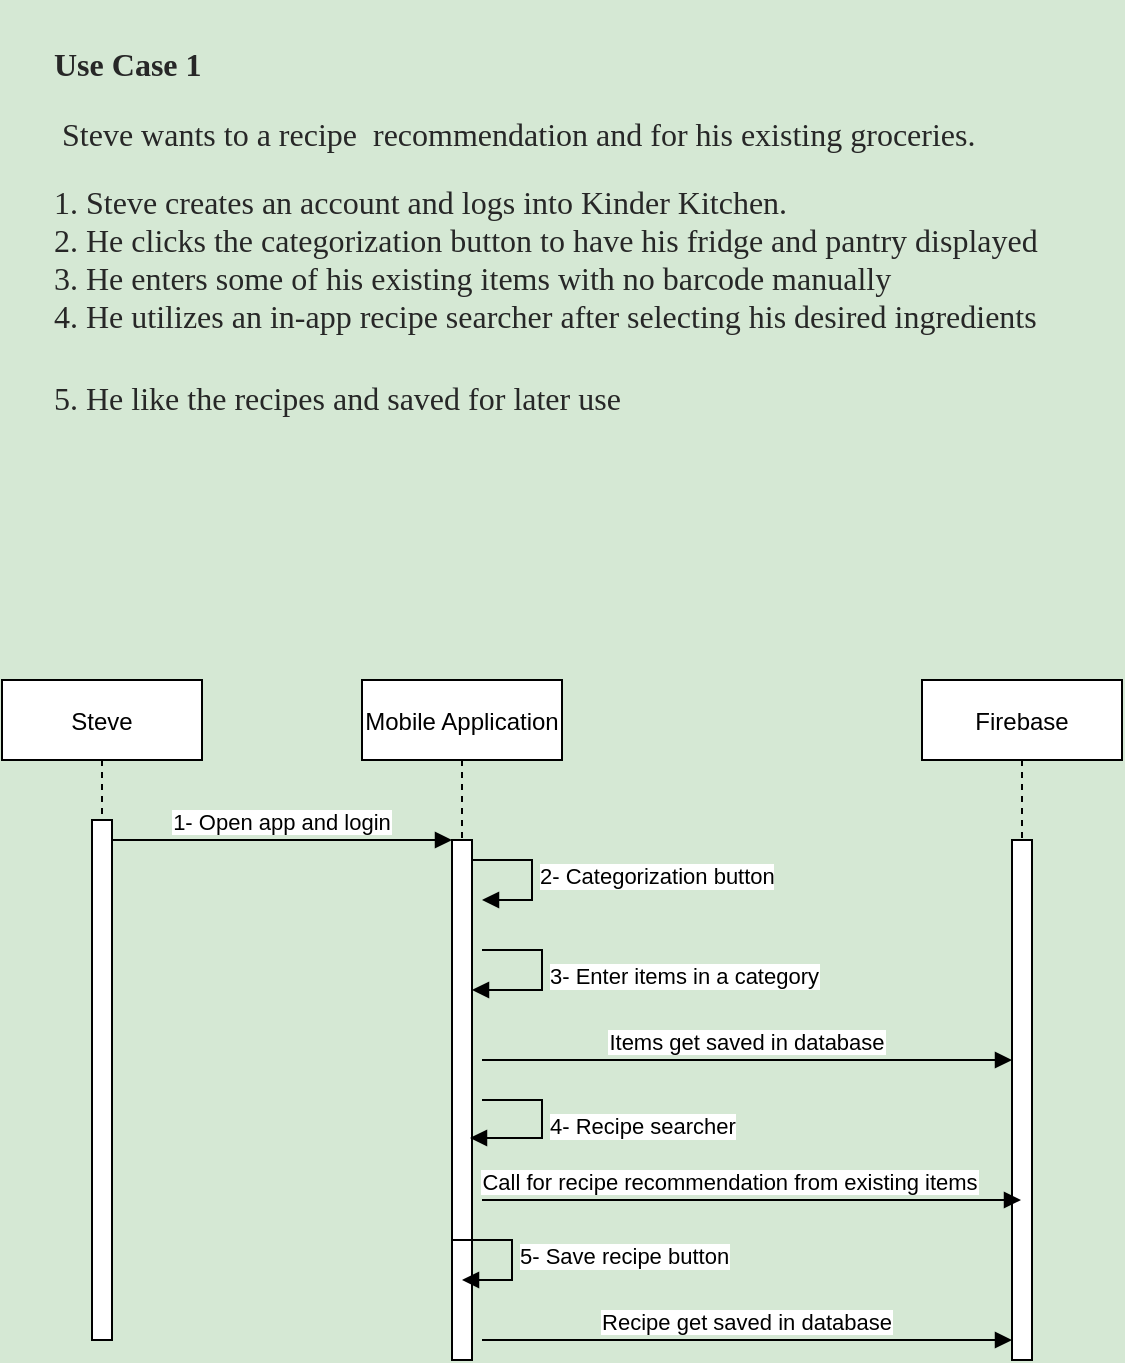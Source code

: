 <mxfile version="16.5.6" type="github">
  <diagram id="kgpKYQtTHZ0yAKxKKP6v" name="Page-1">
    <mxGraphModel dx="1673" dy="896" grid="1" gridSize="10" guides="1" tooltips="1" connect="1" arrows="1" fold="1" page="1" pageScale="1" pageWidth="850" pageHeight="1100" background="#D5E8D4" math="0" shadow="0">
      <root>
        <mxCell id="0" />
        <mxCell id="1" parent="0" />
        <mxCell id="3nuBFxr9cyL0pnOWT2aG-1" value=":Object" style="shape=umlLifeline;perimeter=lifelinePerimeter;container=1;collapsible=0;recursiveResize=0;rounded=0;shadow=0;strokeWidth=1;" parent="1" vertex="1">
          <mxGeometry x="170" y="430" width="100" height="300" as="geometry" />
        </mxCell>
        <mxCell id="3nuBFxr9cyL0pnOWT2aG-2" value="" style="points=[];perimeter=orthogonalPerimeter;rounded=0;shadow=0;strokeWidth=1;" parent="3nuBFxr9cyL0pnOWT2aG-1" vertex="1">
          <mxGeometry x="45" y="70" width="10" height="190" as="geometry" />
        </mxCell>
        <mxCell id="3nuBFxr9cyL0pnOWT2aG-5" value=":Object" style="shape=umlLifeline;perimeter=lifelinePerimeter;container=1;collapsible=0;recursiveResize=0;rounded=0;shadow=0;strokeWidth=1;" parent="1" vertex="1">
          <mxGeometry x="350" y="430" width="100" height="300" as="geometry" />
        </mxCell>
        <mxCell id="3nuBFxr9cyL0pnOWT2aG-6" value="" style="points=[];perimeter=orthogonalPerimeter;rounded=0;shadow=0;strokeWidth=1;" parent="3nuBFxr9cyL0pnOWT2aG-5" vertex="1">
          <mxGeometry x="45" y="80" width="10" height="160" as="geometry" />
        </mxCell>
        <mxCell id="FQ0F1-FjqKV5PCn2Tg_A-1" value="Steve " style="shape=umlLifeline;perimeter=lifelinePerimeter;container=1;collapsible=0;recursiveResize=0;rounded=0;shadow=0;strokeWidth=1;" vertex="1" parent="1">
          <mxGeometry x="170" y="430" width="100" height="330" as="geometry" />
        </mxCell>
        <mxCell id="FQ0F1-FjqKV5PCn2Tg_A-2" value="" style="points=[];perimeter=orthogonalPerimeter;rounded=0;shadow=0;strokeWidth=1;" vertex="1" parent="FQ0F1-FjqKV5PCn2Tg_A-1">
          <mxGeometry x="45" y="70" width="10" height="260" as="geometry" />
        </mxCell>
        <mxCell id="FQ0F1-FjqKV5PCn2Tg_A-5" value="Mobile Application" style="shape=umlLifeline;perimeter=lifelinePerimeter;container=1;collapsible=0;recursiveResize=0;rounded=0;shadow=0;strokeWidth=1;" vertex="1" parent="1">
          <mxGeometry x="350" y="430" width="100" height="340" as="geometry" />
        </mxCell>
        <mxCell id="FQ0F1-FjqKV5PCn2Tg_A-6" value="" style="points=[];perimeter=orthogonalPerimeter;rounded=0;shadow=0;strokeWidth=1;" vertex="1" parent="FQ0F1-FjqKV5PCn2Tg_A-5">
          <mxGeometry x="45" y="80" width="10" height="260" as="geometry" />
        </mxCell>
        <mxCell id="FQ0F1-FjqKV5PCn2Tg_A-15" value="2- Categorization button" style="edgeStyle=orthogonalEdgeStyle;html=1;align=left;spacingLeft=2;endArrow=block;rounded=0;entryX=1;entryY=0;" edge="1" parent="FQ0F1-FjqKV5PCn2Tg_A-5">
          <mxGeometry relative="1" as="geometry">
            <mxPoint x="55" y="90" as="sourcePoint" />
            <Array as="points">
              <mxPoint x="85" y="90" />
            </Array>
            <mxPoint x="60" y="110" as="targetPoint" />
          </mxGeometry>
        </mxCell>
        <mxCell id="FQ0F1-FjqKV5PCn2Tg_A-18" value="3- Enter items in a category" style="edgeStyle=orthogonalEdgeStyle;html=1;align=left;spacingLeft=2;endArrow=block;rounded=0;entryX=1;entryY=0;" edge="1" parent="FQ0F1-FjqKV5PCn2Tg_A-5">
          <mxGeometry relative="1" as="geometry">
            <mxPoint x="60" y="135" as="sourcePoint" />
            <Array as="points">
              <mxPoint x="90" y="135" />
            </Array>
            <mxPoint x="55" y="155" as="targetPoint" />
          </mxGeometry>
        </mxCell>
        <mxCell id="FQ0F1-FjqKV5PCn2Tg_A-24" value="4- Recipe searcher" style="edgeStyle=orthogonalEdgeStyle;html=1;align=left;spacingLeft=2;endArrow=block;rounded=0;" edge="1" parent="FQ0F1-FjqKV5PCn2Tg_A-5">
          <mxGeometry relative="1" as="geometry">
            <mxPoint x="60" y="210" as="sourcePoint" />
            <Array as="points">
              <mxPoint x="90" y="210" />
              <mxPoint x="90" y="229" />
              <mxPoint x="54" y="229" />
            </Array>
            <mxPoint x="54" y="229" as="targetPoint" />
          </mxGeometry>
        </mxCell>
        <mxCell id="FQ0F1-FjqKV5PCn2Tg_A-27" value="5- Save recipe button" style="edgeStyle=orthogonalEdgeStyle;html=1;align=left;spacingLeft=2;endArrow=block;rounded=0;entryX=1;entryY=0;" edge="1" parent="FQ0F1-FjqKV5PCn2Tg_A-5">
          <mxGeometry relative="1" as="geometry">
            <mxPoint x="45" y="280" as="sourcePoint" />
            <Array as="points">
              <mxPoint x="75" y="280" />
            </Array>
            <mxPoint x="50" y="300" as="targetPoint" />
          </mxGeometry>
        </mxCell>
        <mxCell id="FQ0F1-FjqKV5PCn2Tg_A-8" value="1- Open app and login" style="verticalAlign=bottom;endArrow=block;entryX=0;entryY=0;shadow=0;strokeWidth=1;" edge="1" parent="1" source="FQ0F1-FjqKV5PCn2Tg_A-2" target="FQ0F1-FjqKV5PCn2Tg_A-6">
          <mxGeometry relative="1" as="geometry">
            <mxPoint x="325" y="510" as="sourcePoint" />
          </mxGeometry>
        </mxCell>
        <mxCell id="FQ0F1-FjqKV5PCn2Tg_A-11" value="Firebase" style="shape=umlLifeline;perimeter=lifelinePerimeter;container=1;collapsible=0;recursiveResize=0;rounded=0;shadow=0;strokeWidth=1;" vertex="1" parent="1">
          <mxGeometry x="630" y="430" width="100" height="340" as="geometry" />
        </mxCell>
        <mxCell id="FQ0F1-FjqKV5PCn2Tg_A-12" value="" style="points=[];perimeter=orthogonalPerimeter;rounded=0;shadow=0;strokeWidth=1;" vertex="1" parent="FQ0F1-FjqKV5PCn2Tg_A-11">
          <mxGeometry x="45" y="80" width="10" height="260" as="geometry" />
        </mxCell>
        <mxCell id="FQ0F1-FjqKV5PCn2Tg_A-22" value="Items get saved in database" style="verticalAlign=bottom;endArrow=block;shadow=0;strokeWidth=1;" edge="1" parent="1" target="FQ0F1-FjqKV5PCn2Tg_A-12">
          <mxGeometry relative="1" as="geometry">
            <mxPoint x="410" y="620.0" as="sourcePoint" />
            <mxPoint x="580" y="620.0" as="targetPoint" />
            <Array as="points">
              <mxPoint x="495" y="620" />
              <mxPoint x="620" y="620" />
            </Array>
          </mxGeometry>
        </mxCell>
        <mxCell id="FQ0F1-FjqKV5PCn2Tg_A-25" value="Call for recipe recommendation from existing items" style="verticalAlign=bottom;endArrow=block;shadow=0;strokeWidth=1;" edge="1" parent="1" target="FQ0F1-FjqKV5PCn2Tg_A-11">
          <mxGeometry x="-0.081" relative="1" as="geometry">
            <mxPoint x="410" y="690.0" as="sourcePoint" />
            <mxPoint x="595" y="680" as="targetPoint" />
            <Array as="points">
              <mxPoint x="495" y="690" />
            </Array>
            <mxPoint as="offset" />
          </mxGeometry>
        </mxCell>
        <mxCell id="FQ0F1-FjqKV5PCn2Tg_A-29" value="Recipe get saved in database" style="verticalAlign=bottom;endArrow=block;shadow=0;strokeWidth=1;" edge="1" parent="1">
          <mxGeometry relative="1" as="geometry">
            <mxPoint x="410" y="760.0" as="sourcePoint" />
            <mxPoint x="675" y="760" as="targetPoint" />
            <Array as="points">
              <mxPoint x="495" y="760" />
            </Array>
          </mxGeometry>
        </mxCell>
        <mxCell id="FQ0F1-FjqKV5PCn2Tg_A-30" value="&lt;b style=&quot;font-weight: normal&quot; id=&quot;docs-internal-guid-3b4e3c44-7fff-01d4-9af1-9efc62a6b92f&quot;&gt;&lt;p dir=&quot;ltr&quot; style=&quot;line-height: 1.2 ; text-align: justify ; margin-top: 12pt ; margin-bottom: 12pt&quot;&gt;&lt;span style=&quot;font-size: 12pt ; font-family: &amp;#34;times new roman&amp;#34; ; color: rgb(39 , 39 , 39) ; background-color: transparent ; font-weight: 700 ; font-style: normal ; font-variant: normal ; text-decoration: none ; vertical-align: baseline&quot;&gt;&lt;span style=&quot;white-space: pre&quot;&gt;	&lt;/span&gt;&lt;span style=&quot;white-space: pre&quot;&gt;	&lt;/span&gt;&lt;span style=&quot;white-space: pre&quot;&gt;	&lt;/span&gt;&lt;span style=&quot;white-space: pre&quot;&gt;	&lt;/span&gt;&lt;span style=&quot;white-space: pre&quot;&gt;	&lt;/span&gt;&lt;span style=&quot;white-space: pre&quot;&gt;	&lt;/span&gt;Use Case 1&amp;nbsp;&lt;/span&gt;&lt;/p&gt;&lt;p dir=&quot;ltr&quot; style=&quot;line-height: 1.2 ; margin-top: 0pt ; margin-bottom: 0pt&quot;&gt;&lt;span style=&quot;font-size: 12pt ; font-family: &amp;#34;times new roman&amp;#34; ; color: rgb(39 , 39 , 39) ; background-color: transparent ; font-weight: 400 ; font-style: normal ; font-variant: normal ; text-decoration: none ; vertical-align: baseline&quot;&gt;&amp;nbsp; &amp;nbsp; &amp;nbsp; &amp;nbsp;Steve wants to a recipe&amp;nbsp; recommendation and for his existing groceries.&lt;/span&gt;&lt;/p&gt;&lt;br&gt;&lt;ol style=&quot;margin-top: 0 ; margin-bottom: 0&quot;&gt;&lt;li dir=&quot;ltr&quot; style=&quot;list-style-type: decimal ; font-size: 12pt ; font-family: &amp;#34;times new roman&amp;#34; ; color: rgb(39 , 39 , 39) ; background-color: transparent ; font-weight: 400 ; font-style: normal ; font-variant: normal ; text-decoration: none ; vertical-align: baseline&quot;&gt;&lt;p dir=&quot;ltr&quot; style=&quot;line-height: 1.2 ; margin-top: 0pt ; margin-bottom: 0pt&quot;&gt;&lt;span style=&quot;font-size: 12pt ; font-family: &amp;#34;times new roman&amp;#34; ; color: rgb(39 , 39 , 39) ; background-color: transparent ; font-weight: 400 ; font-style: normal ; font-variant: normal ; text-decoration: none ; vertical-align: baseline&quot;&gt;Steve creates an account and logs into Kinder Kitchen.&lt;/span&gt;&lt;/p&gt;&lt;/li&gt;&lt;li dir=&quot;ltr&quot; style=&quot;list-style-type: decimal ; font-size: 12pt ; font-family: &amp;#34;times new roman&amp;#34; ; color: rgb(39 , 39 , 39) ; background-color: transparent ; font-weight: 400 ; font-style: normal ; font-variant: normal ; text-decoration: none ; vertical-align: baseline&quot;&gt;&lt;p dir=&quot;ltr&quot; style=&quot;line-height: 1.2 ; margin-top: 0pt ; margin-bottom: 0pt&quot;&gt;&lt;span style=&quot;font-size: 12pt ; font-family: &amp;#34;times new roman&amp;#34; ; color: rgb(39 , 39 , 39) ; background-color: transparent ; font-weight: 400 ; font-style: normal ; font-variant: normal ; text-decoration: none ; vertical-align: baseline&quot;&gt;He clicks the categorization button to have his fridge and pantry displayed&lt;/span&gt;&lt;/p&gt;&lt;/li&gt;&lt;li dir=&quot;ltr&quot; style=&quot;list-style-type: decimal ; font-size: 12pt ; font-family: &amp;#34;times new roman&amp;#34; ; color: rgb(39 , 39 , 39) ; background-color: transparent ; font-weight: 400 ; font-style: normal ; font-variant: normal ; text-decoration: none ; vertical-align: baseline&quot;&gt;&lt;p dir=&quot;ltr&quot; style=&quot;line-height: 1.2 ; margin-top: 0pt ; margin-bottom: 0pt&quot;&gt;&lt;span style=&quot;font-size: 12pt ; font-family: &amp;#34;times new roman&amp;#34; ; color: rgb(39 , 39 , 39) ; background-color: transparent ; font-weight: 400 ; font-style: normal ; font-variant: normal ; text-decoration: none ; vertical-align: baseline&quot;&gt;He enters some of his existing items with no barcode manually&lt;/span&gt;&lt;/p&gt;&lt;/li&gt;&lt;li dir=&quot;ltr&quot; style=&quot;list-style-type: decimal ; font-size: 12pt ; font-family: &amp;#34;times new roman&amp;#34; ; color: rgb(39 , 39 , 39) ; background-color: transparent ; font-weight: 400 ; font-style: normal ; font-variant: normal ; text-decoration: none ; vertical-align: baseline&quot;&gt;&lt;p dir=&quot;ltr&quot; style=&quot;line-height: 1.2 ; margin-top: 0pt ; margin-bottom: 16pt&quot;&gt;&lt;span style=&quot;font-size: 12pt ; font-family: &amp;#34;times new roman&amp;#34; ; color: rgb(39 , 39 , 39) ; background-color: transparent ; font-weight: 400 ; font-style: normal ; font-variant: normal ; text-decoration: none ; vertical-align: baseline&quot;&gt;He utilizes an in-app recipe searcher after selecting his desired ingredients&lt;/span&gt;&lt;/p&gt;&lt;/li&gt;&lt;li dir=&quot;ltr&quot; style=&quot;list-style-type: decimal ; font-size: 12pt ; font-family: &amp;#34;times new roman&amp;#34; ; color: rgb(39 , 39 , 39) ; background-color: transparent ; font-weight: 400 ; font-style: normal ; font-variant: normal ; text-decoration: none ; vertical-align: baseline&quot;&gt;&lt;p dir=&quot;ltr&quot; style=&quot;line-height: 1.2 ; margin-top: 0pt ; margin-bottom: 16pt&quot;&gt;&lt;span style=&quot;background-color: transparent ; font-size: 12pt&quot;&gt;He like the recipes and saved for later use&lt;/span&gt;&lt;/p&gt;&lt;/li&gt;&lt;/ol&gt;&lt;/b&gt;" style="text;whiteSpace=wrap;html=1;" vertex="1" parent="1">
          <mxGeometry x="170" y="90" width="550" height="320" as="geometry" />
        </mxCell>
      </root>
    </mxGraphModel>
  </diagram>
</mxfile>
